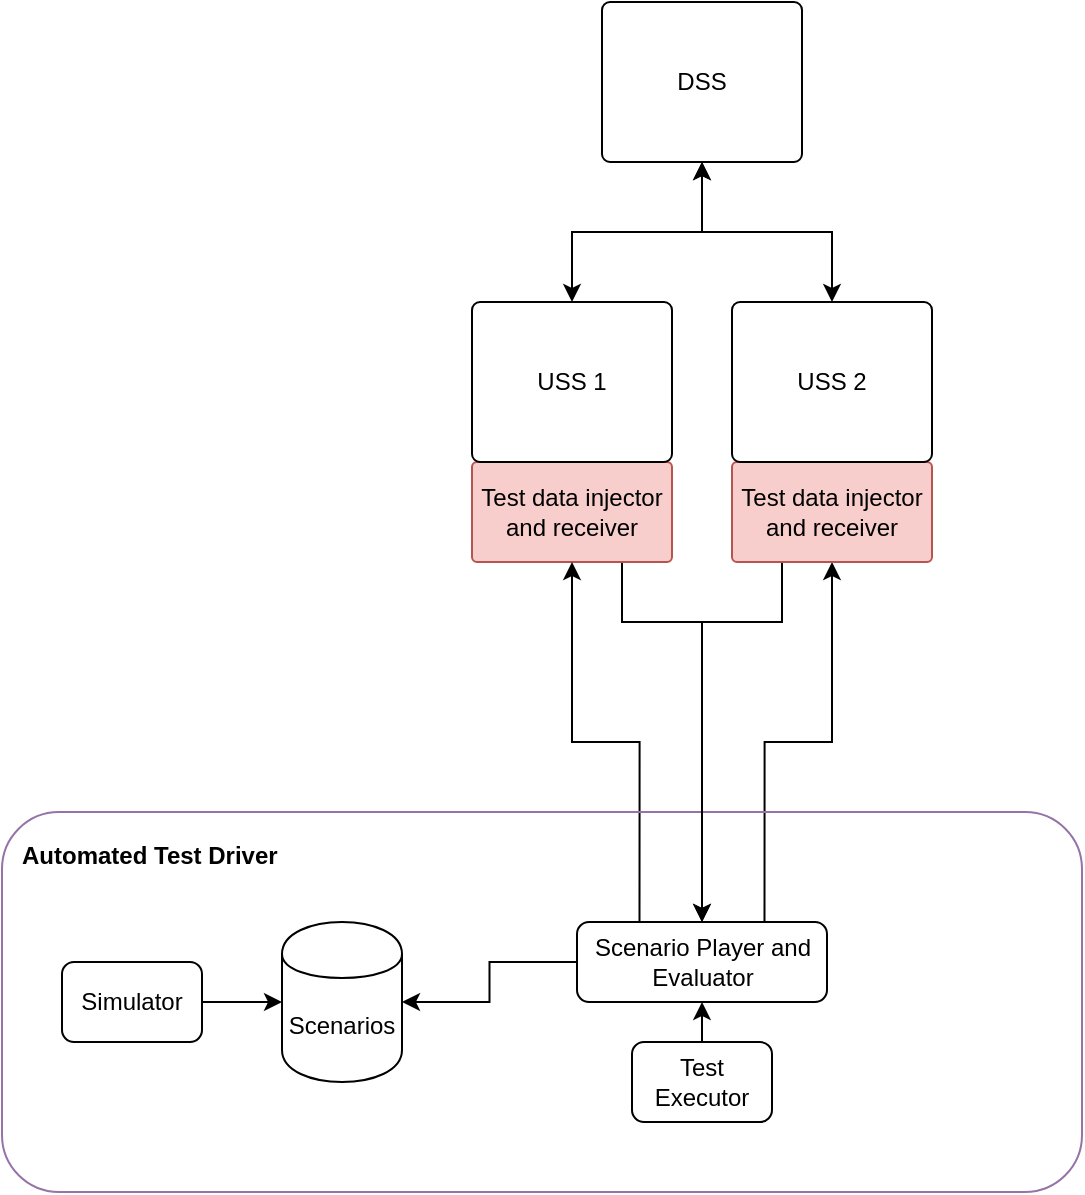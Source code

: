 <mxfile version="13.5.1" type="device"><diagram id="w7Y1bLAK8cO9LBxgQUry" name="Page-1"><mxGraphModel dx="1106" dy="760" grid="1" gridSize="10" guides="1" tooltips="1" connect="1" arrows="1" fold="1" page="1" pageScale="1" pageWidth="827" pageHeight="1169" math="0" shadow="0"><root><mxCell id="0"/><mxCell id="1" parent="0"/><mxCell id="U6dO1DjdT8nJA0R6c3ZT-17" style="edgeStyle=orthogonalEdgeStyle;rounded=0;orthogonalLoop=1;jettySize=auto;html=1;exitX=0.75;exitY=1;exitDx=0;exitDy=0;" edge="1" parent="1" source="U6dO1DjdT8nJA0R6c3ZT-5"><mxGeometry relative="1" as="geometry"><mxPoint x="380" y="520" as="targetPoint"/><Array as="points"><mxPoint x="340" y="370"/><mxPoint x="380" y="370"/></Array></mxGeometry></mxCell><mxCell id="U6dO1DjdT8nJA0R6c3ZT-5" value="Test data injector and receiver" style="rounded=1;whiteSpace=wrap;html=1;sketch=0;arcSize=5;fillColor=#f8cecc;strokeColor=#b85450;" vertex="1" parent="1"><mxGeometry x="265" y="290" width="100" height="50" as="geometry"/></mxCell><mxCell id="U6dO1DjdT8nJA0R6c3ZT-7" value="DSS" style="rounded=1;whiteSpace=wrap;html=1;sketch=0;arcSize=5;" vertex="1" parent="1"><mxGeometry x="330" y="60" width="100" height="80" as="geometry"/></mxCell><mxCell id="U6dO1DjdT8nJA0R6c3ZT-9" style="edgeStyle=orthogonalEdgeStyle;rounded=0;orthogonalLoop=1;jettySize=auto;html=1;exitX=0.5;exitY=0;exitDx=0;exitDy=0;entryX=0.5;entryY=1;entryDx=0;entryDy=0;endArrow=classic;endFill=1;startArrow=classic;startFill=1;" edge="1" parent="1" source="U6dO1DjdT8nJA0R6c3ZT-8" target="U6dO1DjdT8nJA0R6c3ZT-7"><mxGeometry relative="1" as="geometry"/></mxCell><mxCell id="U6dO1DjdT8nJA0R6c3ZT-8" value="USS 1" style="rounded=1;whiteSpace=wrap;html=1;sketch=0;arcSize=5;" vertex="1" parent="1"><mxGeometry x="265" y="210" width="100" height="80" as="geometry"/></mxCell><mxCell id="U6dO1DjdT8nJA0R6c3ZT-14" style="edgeStyle=orthogonalEdgeStyle;rounded=0;orthogonalLoop=1;jettySize=auto;html=1;exitX=0.25;exitY=0;exitDx=0;exitDy=0;" edge="1" parent="1" source="U6dO1DjdT8nJA0R6c3ZT-20" target="U6dO1DjdT8nJA0R6c3ZT-5"><mxGeometry relative="1" as="geometry"/></mxCell><mxCell id="U6dO1DjdT8nJA0R6c3ZT-15" style="edgeStyle=orthogonalEdgeStyle;rounded=0;orthogonalLoop=1;jettySize=auto;html=1;exitX=0.75;exitY=0;exitDx=0;exitDy=0;entryX=0.5;entryY=1;entryDx=0;entryDy=0;" edge="1" parent="1" source="U6dO1DjdT8nJA0R6c3ZT-20" target="U6dO1DjdT8nJA0R6c3ZT-11"><mxGeometry relative="1" as="geometry"/></mxCell><mxCell id="U6dO1DjdT8nJA0R6c3ZT-10" value="Automated Test Driver" style="rounded=1;whiteSpace=wrap;html=1;sketch=0;strokeColor=#9673a6;verticalAlign=top;align=left;spacing=10;fontStyle=1;fillColor=none;" vertex="1" parent="1"><mxGeometry x="30" y="465" width="540" height="190" as="geometry"/></mxCell><mxCell id="U6dO1DjdT8nJA0R6c3ZT-16" style="edgeStyle=orthogonalEdgeStyle;rounded=0;orthogonalLoop=1;jettySize=auto;html=1;exitX=0.25;exitY=1;exitDx=0;exitDy=0;" edge="1" parent="1" source="U6dO1DjdT8nJA0R6c3ZT-11" target="U6dO1DjdT8nJA0R6c3ZT-20"><mxGeometry relative="1" as="geometry"><Array as="points"><mxPoint x="420" y="370"/><mxPoint x="380" y="370"/></Array></mxGeometry></mxCell><mxCell id="U6dO1DjdT8nJA0R6c3ZT-11" value="Test data injector and receiver" style="rounded=1;whiteSpace=wrap;html=1;sketch=0;arcSize=5;fillColor=#f8cecc;strokeColor=#b85450;" vertex="1" parent="1"><mxGeometry x="395" y="290" width="100" height="50" as="geometry"/></mxCell><mxCell id="U6dO1DjdT8nJA0R6c3ZT-13" style="edgeStyle=orthogonalEdgeStyle;rounded=0;orthogonalLoop=1;jettySize=auto;html=1;exitX=0.5;exitY=0;exitDx=0;exitDy=0;startArrow=classic;startFill=1;" edge="1" parent="1" source="U6dO1DjdT8nJA0R6c3ZT-12" target="U6dO1DjdT8nJA0R6c3ZT-7"><mxGeometry relative="1" as="geometry"/></mxCell><mxCell id="U6dO1DjdT8nJA0R6c3ZT-12" value="USS 2" style="rounded=1;whiteSpace=wrap;html=1;sketch=0;arcSize=5;" vertex="1" parent="1"><mxGeometry x="395" y="210" width="100" height="80" as="geometry"/></mxCell><mxCell id="U6dO1DjdT8nJA0R6c3ZT-23" style="edgeStyle=orthogonalEdgeStyle;rounded=0;orthogonalLoop=1;jettySize=auto;html=1;exitX=1;exitY=0.5;exitDx=0;exitDy=0;startArrow=none;startFill=0;endArrow=classic;endFill=1;entryX=0;entryY=0.5;entryDx=0;entryDy=0;" edge="1" parent="1" source="U6dO1DjdT8nJA0R6c3ZT-18" target="U6dO1DjdT8nJA0R6c3ZT-24"><mxGeometry relative="1" as="geometry"><mxPoint x="70" y="680" as="targetPoint"/></mxGeometry></mxCell><mxCell id="U6dO1DjdT8nJA0R6c3ZT-18" value="Simulator" style="rounded=1;whiteSpace=wrap;html=1;sketch=0;align=center;" vertex="1" parent="1"><mxGeometry x="60" y="540" width="70" height="40" as="geometry"/></mxCell><mxCell id="U6dO1DjdT8nJA0R6c3ZT-25" style="edgeStyle=orthogonalEdgeStyle;rounded=0;orthogonalLoop=1;jettySize=auto;html=1;exitX=0;exitY=0.5;exitDx=0;exitDy=0;startArrow=none;startFill=0;endArrow=classic;endFill=1;" edge="1" parent="1" source="U6dO1DjdT8nJA0R6c3ZT-20" target="U6dO1DjdT8nJA0R6c3ZT-24"><mxGeometry relative="1" as="geometry"/></mxCell><mxCell id="U6dO1DjdT8nJA0R6c3ZT-20" value="Scenario Player and Evaluator" style="rounded=1;whiteSpace=wrap;html=1;sketch=0;align=center;" vertex="1" parent="1"><mxGeometry x="317.5" y="520" width="125" height="40" as="geometry"/></mxCell><mxCell id="U6dO1DjdT8nJA0R6c3ZT-22" style="edgeStyle=orthogonalEdgeStyle;rounded=0;orthogonalLoop=1;jettySize=auto;html=1;exitX=0.5;exitY=0;exitDx=0;exitDy=0;entryX=0.5;entryY=1;entryDx=0;entryDy=0;startArrow=none;startFill=0;endArrow=classic;endFill=1;" edge="1" parent="1" source="U6dO1DjdT8nJA0R6c3ZT-21" target="U6dO1DjdT8nJA0R6c3ZT-20"><mxGeometry relative="1" as="geometry"/></mxCell><mxCell id="U6dO1DjdT8nJA0R6c3ZT-21" value="Test Executor" style="rounded=1;whiteSpace=wrap;html=1;sketch=0;align=center;" vertex="1" parent="1"><mxGeometry x="345" y="580" width="70" height="40" as="geometry"/></mxCell><mxCell id="U6dO1DjdT8nJA0R6c3ZT-24" value="Scenarios" style="shape=cylinder;whiteSpace=wrap;html=1;boundedLbl=1;backgroundOutline=1;rounded=1;sketch=0;fillColor=none;align=center;" vertex="1" parent="1"><mxGeometry x="170" y="520" width="60" height="80" as="geometry"/></mxCell></root></mxGraphModel></diagram></mxfile>